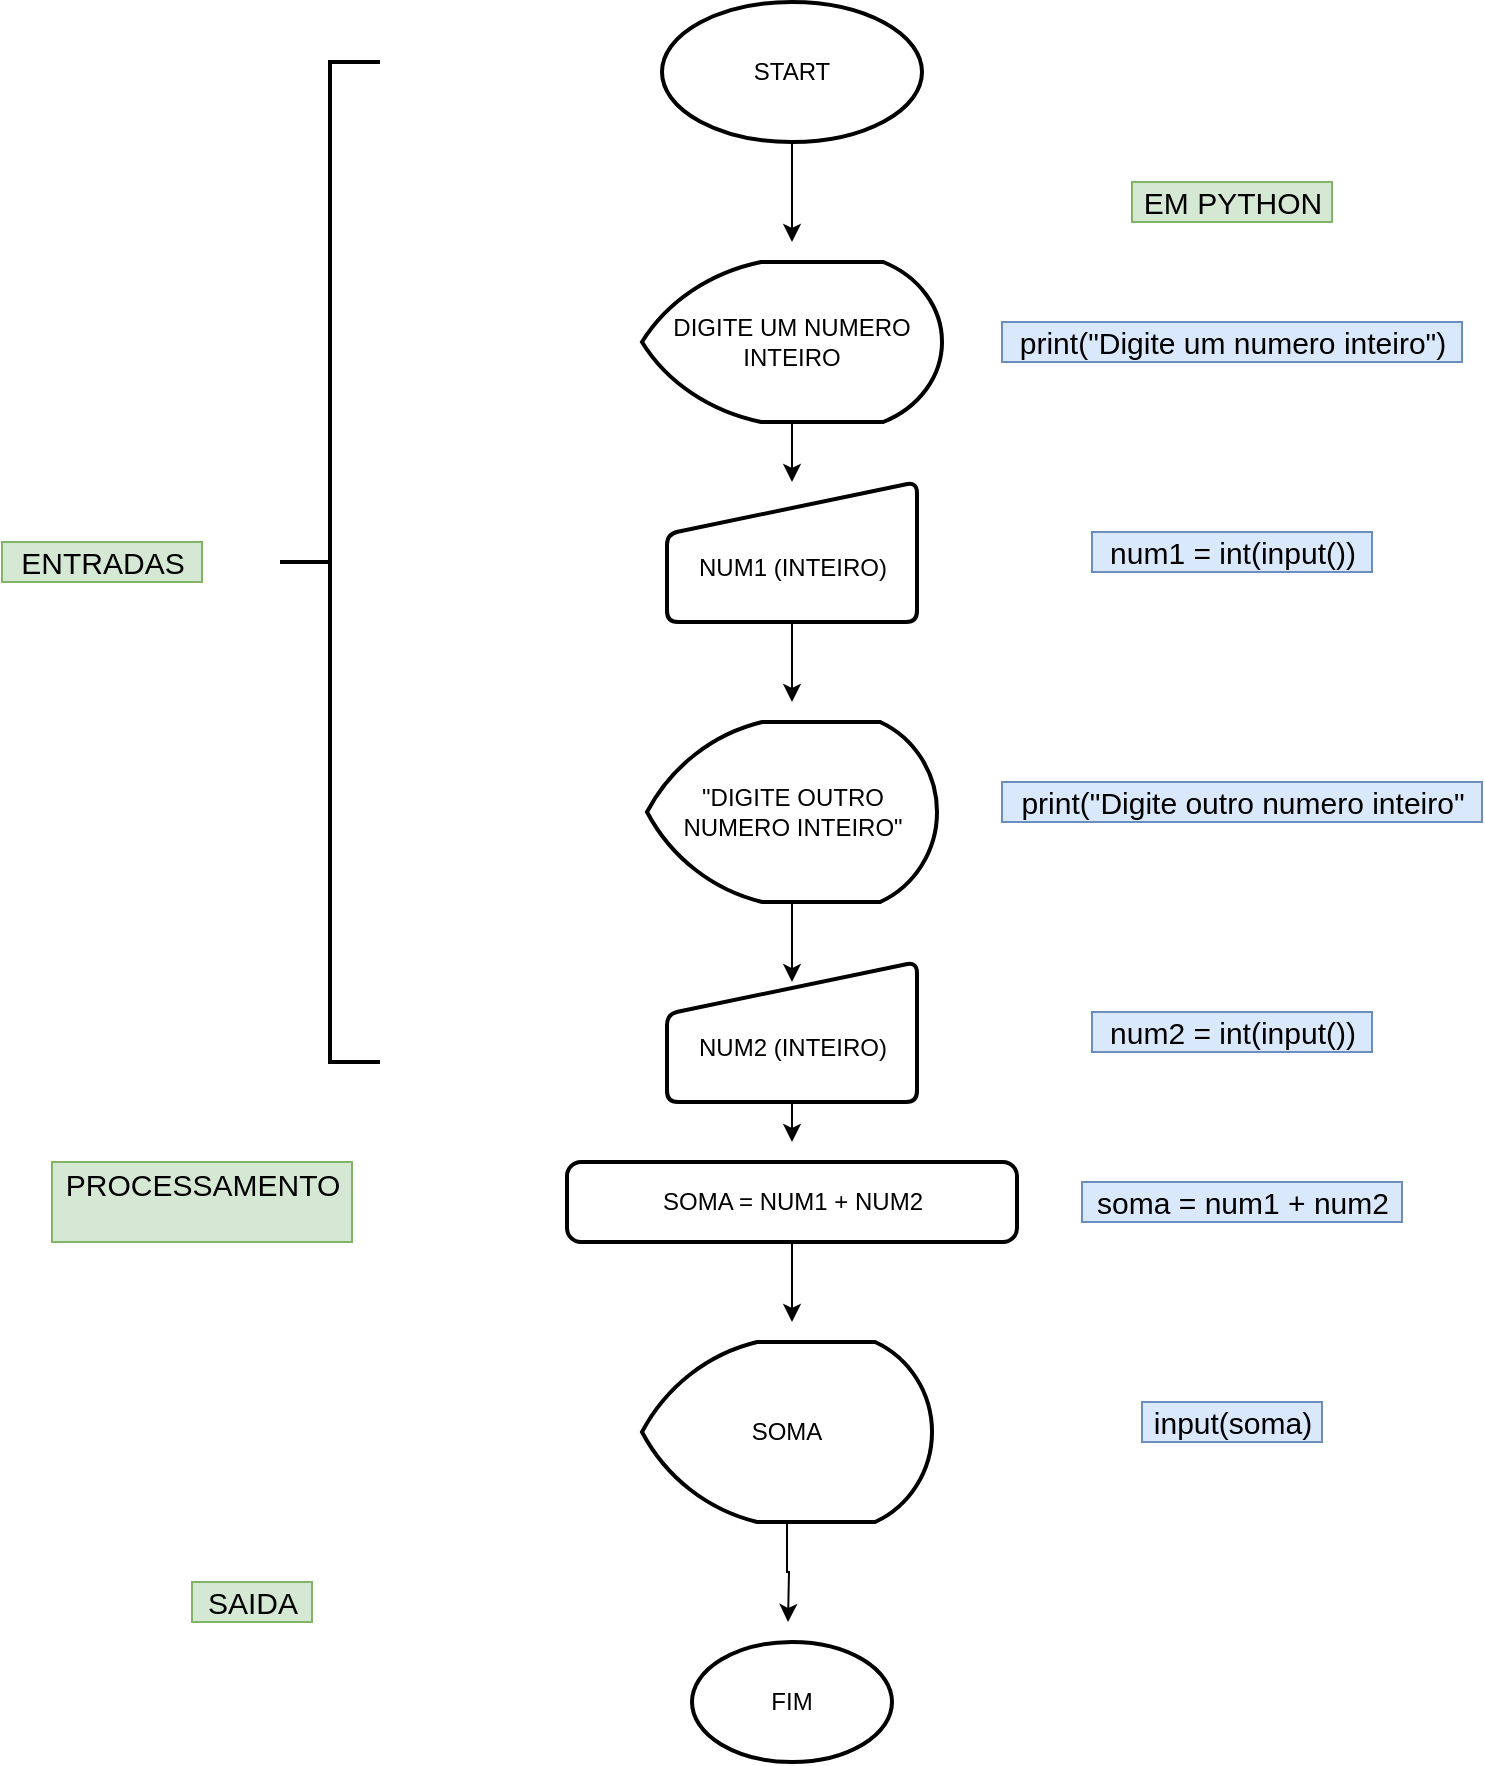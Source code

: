 <mxfile version="13.7.9" type="device" pages="2"><diagram name="Page-1" id="74e2e168-ea6b-b213-b513-2b3c1d86103e"><mxGraphModel dx="1426" dy="905" grid="1" gridSize="10" guides="1" tooltips="1" connect="1" arrows="1" fold="1" page="1" pageScale="1" pageWidth="1100" pageHeight="850" background="#ffffff" math="0" shadow="0"><root><mxCell id="0"/><mxCell id="1" parent="0"/><mxCell id="dpdKYR1RMYUQs_ZSpQU3-3" style="edgeStyle=orthogonalEdgeStyle;rounded=0;orthogonalLoop=1;jettySize=auto;html=1;" edge="1" parent="1" source="dpdKYR1RMYUQs_ZSpQU3-1"><mxGeometry relative="1" as="geometry"><mxPoint x="495" y="130" as="targetPoint"/></mxGeometry></mxCell><mxCell id="dpdKYR1RMYUQs_ZSpQU3-1" value="START" style="strokeWidth=2;html=1;shape=mxgraph.flowchart.start_1;whiteSpace=wrap;" vertex="1" parent="1"><mxGeometry x="430" y="10" width="130" height="70" as="geometry"/></mxCell><mxCell id="dpdKYR1RMYUQs_ZSpQU3-10" style="edgeStyle=orthogonalEdgeStyle;rounded=0;orthogonalLoop=1;jettySize=auto;html=1;exitX=0.5;exitY=1;exitDx=0;exitDy=0;exitPerimeter=0;entryX=0.5;entryY=0;entryDx=0;entryDy=0;" edge="1" parent="1" source="dpdKYR1RMYUQs_ZSpQU3-2" target="dpdKYR1RMYUQs_ZSpQU3-7"><mxGeometry relative="1" as="geometry"/></mxCell><mxCell id="dpdKYR1RMYUQs_ZSpQU3-2" value="DIGITE UM NUMERO INTEIRO" style="strokeWidth=2;html=1;shape=mxgraph.flowchart.display;whiteSpace=wrap;" vertex="1" parent="1"><mxGeometry x="420" y="140" width="150" height="80" as="geometry"/></mxCell><mxCell id="dpdKYR1RMYUQs_ZSpQU3-6" value="&lt;font style=&quot;font-size: 15px&quot;&gt;print(&quot;Digite um numero inteiro&quot;)&lt;/font&gt;" style="text;html=1;align=center;verticalAlign=middle;resizable=0;points=[];autosize=1;fillColor=#dae8fc;strokeColor=#6c8ebf;" vertex="1" parent="1"><mxGeometry x="600" y="170" width="230" height="20" as="geometry"/></mxCell><mxCell id="dpdKYR1RMYUQs_ZSpQU3-11" style="edgeStyle=orthogonalEdgeStyle;rounded=0;orthogonalLoop=1;jettySize=auto;html=1;exitX=0.5;exitY=1;exitDx=0;exitDy=0;" edge="1" parent="1" source="dpdKYR1RMYUQs_ZSpQU3-7"><mxGeometry relative="1" as="geometry"><mxPoint x="495" y="360" as="targetPoint"/></mxGeometry></mxCell><mxCell id="dpdKYR1RMYUQs_ZSpQU3-7" value="&lt;br&gt;NUM1 (INTEIRO)" style="html=1;strokeWidth=2;shape=manualInput;whiteSpace=wrap;rounded=1;size=26;arcSize=11;" vertex="1" parent="1"><mxGeometry x="432.5" y="250" width="125" height="70" as="geometry"/></mxCell><mxCell id="dpdKYR1RMYUQs_ZSpQU3-17" style="edgeStyle=orthogonalEdgeStyle;rounded=0;orthogonalLoop=1;jettySize=auto;html=1;entryX=0.5;entryY=0.143;entryDx=0;entryDy=0;entryPerimeter=0;" edge="1" parent="1" source="dpdKYR1RMYUQs_ZSpQU3-8" target="dpdKYR1RMYUQs_ZSpQU3-12"><mxGeometry relative="1" as="geometry"/></mxCell><mxCell id="dpdKYR1RMYUQs_ZSpQU3-8" value="&quot;DIGITE OUTRO NUMERO INTEIRO&quot;" style="strokeWidth=2;html=1;shape=mxgraph.flowchart.display;whiteSpace=wrap;" vertex="1" parent="1"><mxGeometry x="422.5" y="370" width="145" height="90" as="geometry"/></mxCell><mxCell id="BASQOO6zqqBazLE0hViV-5" style="edgeStyle=orthogonalEdgeStyle;rounded=0;orthogonalLoop=1;jettySize=auto;html=1;exitX=0.5;exitY=1;exitDx=0;exitDy=0;" edge="1" parent="1" source="dpdKYR1RMYUQs_ZSpQU3-12"><mxGeometry relative="1" as="geometry"><mxPoint x="495" y="580" as="targetPoint"/></mxGeometry></mxCell><mxCell id="dpdKYR1RMYUQs_ZSpQU3-12" value="&lt;br&gt;NUM2 (INTEIRO)" style="html=1;strokeWidth=2;shape=manualInput;whiteSpace=wrap;rounded=1;size=26;arcSize=11;" vertex="1" parent="1"><mxGeometry x="432.5" y="490" width="125" height="70" as="geometry"/></mxCell><mxCell id="dpdKYR1RMYUQs_ZSpQU3-13" value="&lt;font style=&quot;font-size: 15px&quot;&gt;num1 = int(input())&lt;/font&gt;" style="text;html=1;align=center;verticalAlign=middle;resizable=0;points=[];autosize=1;fillColor=#dae8fc;strokeColor=#6c8ebf;" vertex="1" parent="1"><mxGeometry x="645" y="275" width="140" height="20" as="geometry"/></mxCell><mxCell id="dpdKYR1RMYUQs_ZSpQU3-15" value="&lt;font style=&quot;font-size: 15px&quot;&gt;EM PYTHON&lt;/font&gt;" style="text;html=1;align=center;verticalAlign=middle;resizable=0;points=[];autosize=1;fillColor=#d5e8d4;strokeColor=#82b366;" vertex="1" parent="1"><mxGeometry x="665" y="100" width="100" height="20" as="geometry"/></mxCell><mxCell id="dpdKYR1RMYUQs_ZSpQU3-16" value="&lt;font style=&quot;font-size: 15px&quot;&gt;print(&quot;Digite outro numero inteiro&quot;&lt;br&gt;&lt;/font&gt;" style="text;html=1;align=center;verticalAlign=middle;resizable=0;points=[];autosize=1;fillColor=#dae8fc;strokeColor=#6c8ebf;" vertex="1" parent="1"><mxGeometry x="600" y="400" width="240" height="20" as="geometry"/></mxCell><mxCell id="dpdKYR1RMYUQs_ZSpQU3-18" value="&lt;font style=&quot;font-size: 15px&quot;&gt;num2 = int(input())&lt;/font&gt;" style="text;html=1;align=center;verticalAlign=middle;resizable=0;points=[];autosize=1;fillColor=#dae8fc;strokeColor=#6c8ebf;" vertex="1" parent="1"><mxGeometry x="645" y="515" width="140" height="20" as="geometry"/></mxCell><mxCell id="BASQOO6zqqBazLE0hViV-6" style="edgeStyle=orthogonalEdgeStyle;rounded=0;orthogonalLoop=1;jettySize=auto;html=1;" edge="1" parent="1" source="dpdKYR1RMYUQs_ZSpQU3-19"><mxGeometry relative="1" as="geometry"><mxPoint x="495" y="670" as="targetPoint"/></mxGeometry></mxCell><mxCell id="dpdKYR1RMYUQs_ZSpQU3-19" value="SOMA = NUM1 + NUM2" style="rounded=1;whiteSpace=wrap;html=1;absoluteArcSize=1;arcSize=14;strokeWidth=2;" vertex="1" parent="1"><mxGeometry x="382.5" y="590" width="225" height="40" as="geometry"/></mxCell><mxCell id="dpdKYR1RMYUQs_ZSpQU3-22" style="edgeStyle=orthogonalEdgeStyle;rounded=0;orthogonalLoop=1;jettySize=auto;html=1;exitX=0.5;exitY=1;exitDx=0;exitDy=0;exitPerimeter=0;" edge="1" parent="1" source="dpdKYR1RMYUQs_ZSpQU3-20"><mxGeometry relative="1" as="geometry"><mxPoint x="493" y="820" as="targetPoint"/></mxGeometry></mxCell><mxCell id="dpdKYR1RMYUQs_ZSpQU3-20" value="SOMA" style="strokeWidth=2;html=1;shape=mxgraph.flowchart.display;whiteSpace=wrap;" vertex="1" parent="1"><mxGeometry x="420" y="680" width="145" height="90" as="geometry"/></mxCell><mxCell id="dpdKYR1RMYUQs_ZSpQU3-21" value="FIM" style="strokeWidth=2;html=1;shape=mxgraph.flowchart.start_1;whiteSpace=wrap;" vertex="1" parent="1"><mxGeometry x="445" y="830" width="100" height="60" as="geometry"/></mxCell><mxCell id="dpdKYR1RMYUQs_ZSpQU3-24" value="&lt;span style=&quot;font-size: 15px&quot;&gt;soma = num1 + num2&lt;/span&gt;" style="text;html=1;align=center;verticalAlign=middle;resizable=0;points=[];autosize=1;fillColor=#dae8fc;strokeColor=#6c8ebf;" vertex="1" parent="1"><mxGeometry x="640" y="600" width="160" height="20" as="geometry"/></mxCell><mxCell id="dpdKYR1RMYUQs_ZSpQU3-25" value="&lt;span style=&quot;font-size: 15px&quot;&gt;input(soma)&lt;/span&gt;" style="text;html=1;align=center;verticalAlign=middle;resizable=0;points=[];autosize=1;fillColor=#dae8fc;strokeColor=#6c8ebf;" vertex="1" parent="1"><mxGeometry x="670" y="710" width="90" height="20" as="geometry"/></mxCell><mxCell id="BASQOO6zqqBazLE0hViV-1" value="" style="strokeWidth=2;html=1;shape=mxgraph.flowchart.annotation_2;align=left;labelPosition=right;pointerEvents=1;" vertex="1" parent="1"><mxGeometry x="239" y="40" width="50" height="500" as="geometry"/></mxCell><mxCell id="BASQOO6zqqBazLE0hViV-3" value="&lt;span style=&quot;font-size: 15px&quot;&gt;ENTRADAS&lt;/span&gt;" style="text;html=1;align=center;verticalAlign=middle;resizable=0;points=[];autosize=1;fillColor=#d5e8d4;strokeColor=#82b366;" vertex="1" parent="1"><mxGeometry x="100" y="280" width="100" height="20" as="geometry"/></mxCell><mxCell id="BASQOO6zqqBazLE0hViV-4" value="&lt;span style=&quot;font-size: 15px&quot;&gt;PROCESSAMENTO&lt;br&gt;&lt;br&gt;&lt;/span&gt;" style="text;html=1;align=center;verticalAlign=middle;resizable=0;points=[];autosize=1;fillColor=#d5e8d4;strokeColor=#82b366;" vertex="1" parent="1"><mxGeometry x="125" y="590" width="150" height="40" as="geometry"/></mxCell><mxCell id="BASQOO6zqqBazLE0hViV-8" value="&lt;span style=&quot;font-size: 15px&quot;&gt;SAIDA&lt;/span&gt;" style="text;html=1;align=center;verticalAlign=middle;resizable=0;points=[];autosize=1;fillColor=#d5e8d4;strokeColor=#82b366;" vertex="1" parent="1"><mxGeometry x="195" y="800" width="60" height="20" as="geometry"/></mxCell></root></mxGraphModel></diagram><diagram id="BK4ucz50zD6GMWJFDwHG" name="Página-2"><mxGraphModel dx="1426" dy="905" grid="1" gridSize="10" guides="1" tooltips="1" connect="1" arrows="1" fold="1" page="1" pageScale="1" pageWidth="1100" pageHeight="850" math="0" shadow="0"><root><mxCell id="_wbTWoGoZFktWkDiD0fl-0"/><mxCell id="_wbTWoGoZFktWkDiD0fl-1" parent="_wbTWoGoZFktWkDiD0fl-0"/></root></mxGraphModel></diagram></mxfile>